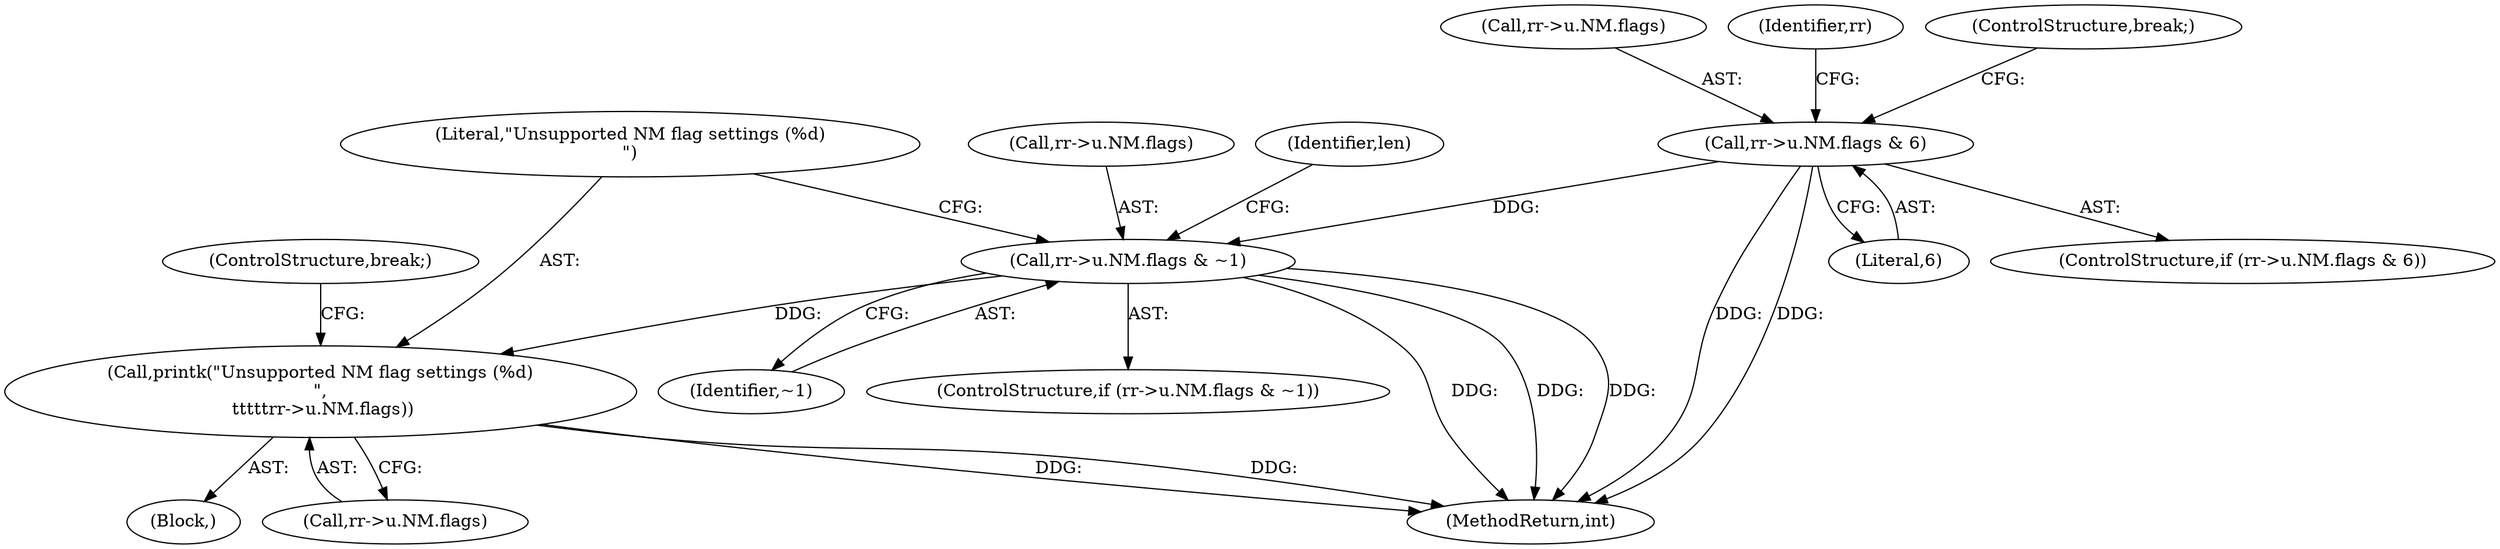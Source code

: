 digraph "0_linux_99d825822eade8d827a1817357cbf3f889a552d6@pointer" {
"1000280" [label="(Call,rr->u.NM.flags & 6)"];
"1000291" [label="(Call,rr->u.NM.flags & ~1)"];
"1000301" [label="(Call,printk(\"Unsupported NM flag settings (%d)\n\",\n \t\t\t\t\trr->u.NM.flags))"];
"1000281" [label="(Call,rr->u.NM.flags)"];
"1000295" [label="(Identifier,rr)"];
"1000312" [label="(Identifier,len)"];
"1000300" [label="(Block,)"];
"1000288" [label="(Literal,6)"];
"1000299" [label="(Identifier,~1)"];
"1000302" [label="(Literal,\"Unsupported NM flag settings (%d)\n\")"];
"1000303" [label="(Call,rr->u.NM.flags)"];
"1000289" [label="(ControlStructure,break;)"];
"1000301" [label="(Call,printk(\"Unsupported NM flag settings (%d)\n\",\n \t\t\t\t\trr->u.NM.flags))"];
"1000280" [label="(Call,rr->u.NM.flags & 6)"];
"1000279" [label="(ControlStructure,if (rr->u.NM.flags & 6))"];
"1000290" [label="(ControlStructure,if (rr->u.NM.flags & ~1))"];
"1000292" [label="(Call,rr->u.NM.flags)"];
"1000291" [label="(Call,rr->u.NM.flags & ~1)"];
"1000310" [label="(ControlStructure,break;)"];
"1000414" [label="(MethodReturn,int)"];
"1000280" -> "1000279"  [label="AST: "];
"1000280" -> "1000288"  [label="CFG: "];
"1000281" -> "1000280"  [label="AST: "];
"1000288" -> "1000280"  [label="AST: "];
"1000289" -> "1000280"  [label="CFG: "];
"1000295" -> "1000280"  [label="CFG: "];
"1000280" -> "1000414"  [label="DDG: "];
"1000280" -> "1000414"  [label="DDG: "];
"1000280" -> "1000291"  [label="DDG: "];
"1000291" -> "1000290"  [label="AST: "];
"1000291" -> "1000299"  [label="CFG: "];
"1000292" -> "1000291"  [label="AST: "];
"1000299" -> "1000291"  [label="AST: "];
"1000302" -> "1000291"  [label="CFG: "];
"1000312" -> "1000291"  [label="CFG: "];
"1000291" -> "1000414"  [label="DDG: "];
"1000291" -> "1000414"  [label="DDG: "];
"1000291" -> "1000414"  [label="DDG: "];
"1000291" -> "1000301"  [label="DDG: "];
"1000301" -> "1000300"  [label="AST: "];
"1000301" -> "1000303"  [label="CFG: "];
"1000302" -> "1000301"  [label="AST: "];
"1000303" -> "1000301"  [label="AST: "];
"1000310" -> "1000301"  [label="CFG: "];
"1000301" -> "1000414"  [label="DDG: "];
"1000301" -> "1000414"  [label="DDG: "];
}
